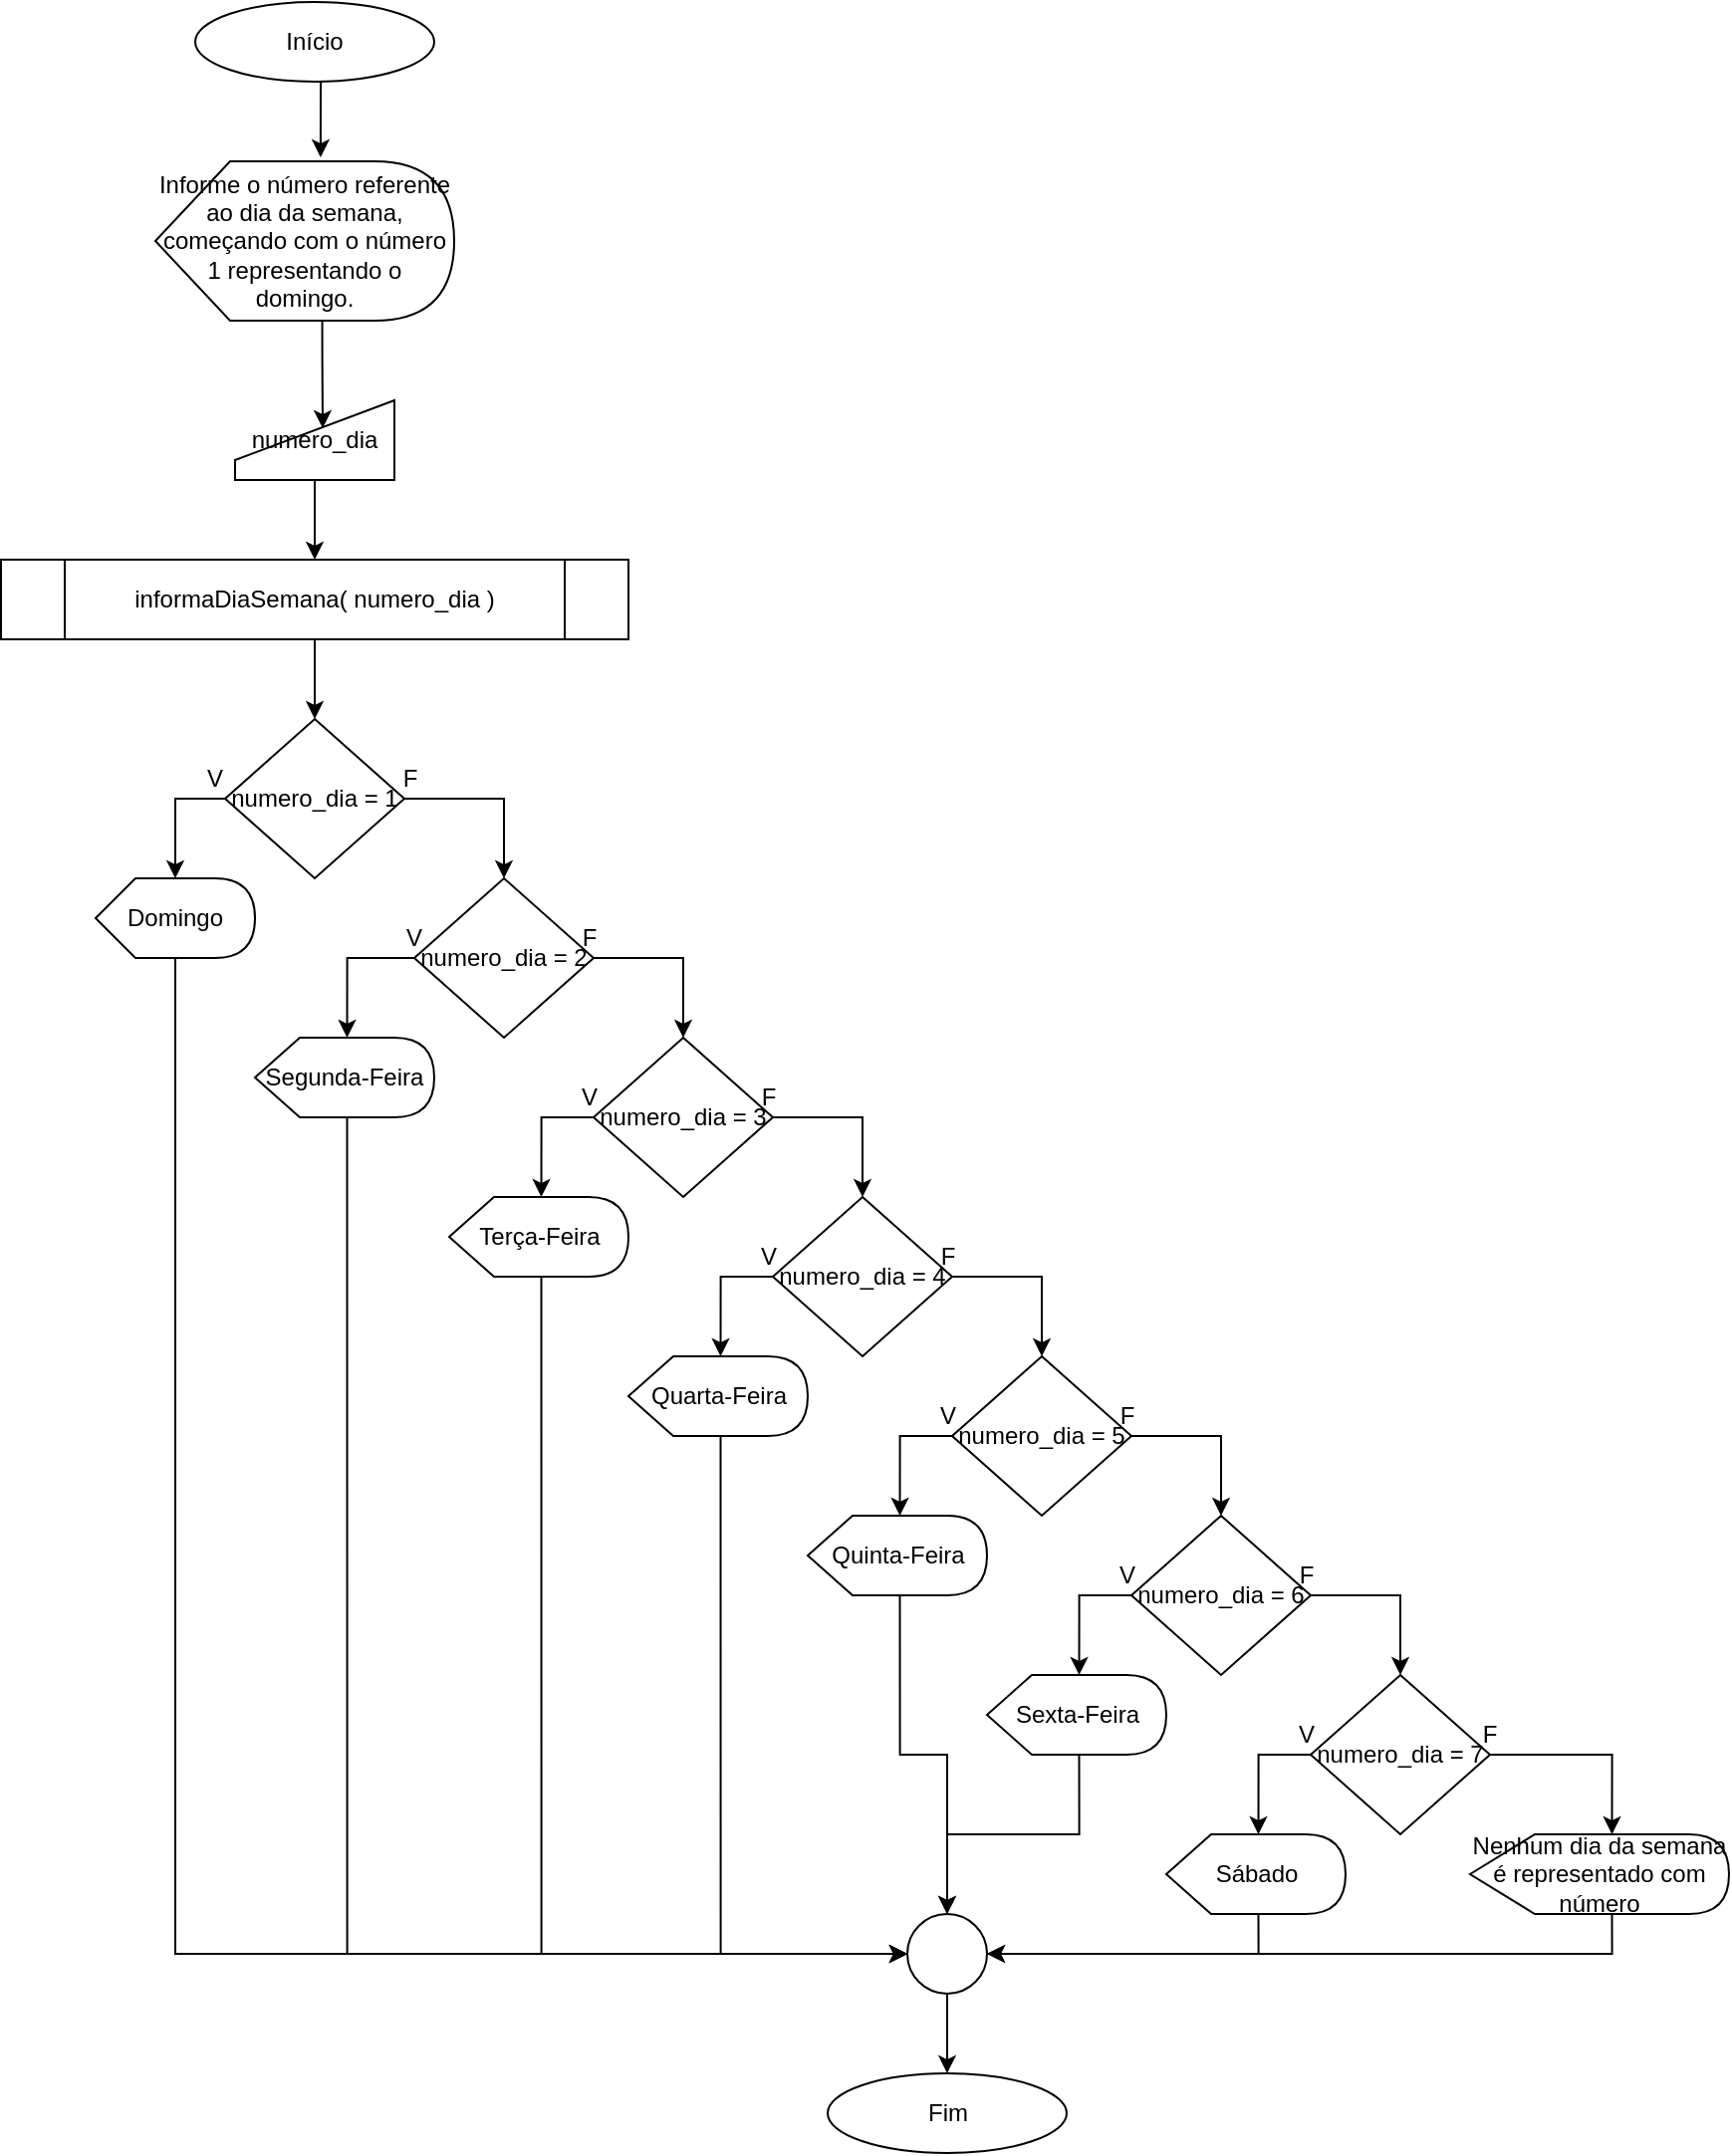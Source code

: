 <mxfile version="14.6.5" type="device"><diagram id="CD0vpHz_uavr8RlDsLUW" name="Page-1"><mxGraphModel dx="1935" dy="380" grid="1" gridSize="10" guides="1" tooltips="1" connect="1" arrows="1" fold="1" page="1" pageScale="1" pageWidth="827" pageHeight="1169" math="0" shadow="0"><root><mxCell id="0"/><mxCell id="1" parent="0"/><mxCell id="WT2hpVMTg223bex8HCAT-1" style="edgeStyle=orthogonalEdgeStyle;rounded=0;orthogonalLoop=1;jettySize=auto;html=1;exitX=0.5;exitY=1;exitDx=0;exitDy=0;entryX=0.553;entryY=-0.025;entryDx=0;entryDy=0;entryPerimeter=0;" edge="1" parent="1" source="FnTM6k5wVBj6aO050BR_-1" target="FnTM6k5wVBj6aO050BR_-5"><mxGeometry relative="1" as="geometry"/></mxCell><mxCell id="FnTM6k5wVBj6aO050BR_-1" value="Início" style="ellipse;whiteSpace=wrap;html=1;" parent="1" vertex="1"><mxGeometry x="80" y="40" width="120" height="40" as="geometry"/></mxCell><mxCell id="FnTM6k5wVBj6aO050BR_-2" value="Fim" style="ellipse;whiteSpace=wrap;html=1;" parent="1" vertex="1"><mxGeometry x="397.5" y="1080" width="120" height="40" as="geometry"/></mxCell><mxCell id="WT2hpVMTg223bex8HCAT-4" style="edgeStyle=orthogonalEdgeStyle;rounded=0;orthogonalLoop=1;jettySize=auto;html=1;exitX=0.5;exitY=1;exitDx=0;exitDy=0;entryX=0.5;entryY=0;entryDx=0;entryDy=0;" edge="1" parent="1" source="FnTM6k5wVBj6aO050BR_-3" target="FnTM6k5wVBj6aO050BR_-13"><mxGeometry relative="1" as="geometry"/></mxCell><mxCell id="FnTM6k5wVBj6aO050BR_-3" value="informaDiaSemana( numero_dia )" style="shape=process;whiteSpace=wrap;html=1;backgroundOutline=1;" parent="1" vertex="1"><mxGeometry x="-17.5" y="320" width="315" height="40" as="geometry"/></mxCell><mxCell id="FnTM6k5wVBj6aO050BR_-9" style="edgeStyle=orthogonalEdgeStyle;rounded=0;orthogonalLoop=1;jettySize=auto;html=1;exitX=0;exitY=0;exitDx=83.75;exitDy=40;exitPerimeter=0;entryX=0.55;entryY=0.35;entryDx=0;entryDy=0;entryPerimeter=0;" parent="1" source="FnTM6k5wVBj6aO050BR_-5" target="FnTM6k5wVBj6aO050BR_-8" edge="1"><mxGeometry relative="1" as="geometry"/></mxCell><mxCell id="FnTM6k5wVBj6aO050BR_-5" value="Informe o número referente ao dia da semana, começando com o número 1 representando o domingo." style="shape=display;whiteSpace=wrap;html=1;" parent="1" vertex="1"><mxGeometry x="60" y="120" width="150" height="80" as="geometry"/></mxCell><mxCell id="FnTM6k5wVBj6aO050BR_-10" style="edgeStyle=orthogonalEdgeStyle;rounded=0;orthogonalLoop=1;jettySize=auto;html=1;exitX=0.5;exitY=1;exitDx=0;exitDy=0;entryX=0.5;entryY=0;entryDx=0;entryDy=0;" parent="1" source="FnTM6k5wVBj6aO050BR_-8" target="FnTM6k5wVBj6aO050BR_-3" edge="1"><mxGeometry relative="1" as="geometry"/></mxCell><mxCell id="FnTM6k5wVBj6aO050BR_-8" value="numero_dia" style="shape=manualInput;whiteSpace=wrap;html=1;" parent="1" vertex="1"><mxGeometry x="100" y="240" width="80" height="40" as="geometry"/></mxCell><mxCell id="WT2hpVMTg223bex8HCAT-5" style="edgeStyle=orthogonalEdgeStyle;rounded=0;orthogonalLoop=1;jettySize=auto;html=1;exitX=0;exitY=0.5;exitDx=0;exitDy=0;entryX=0;entryY=0;entryDx=40;entryDy=0;entryPerimeter=0;" edge="1" parent="1" source="FnTM6k5wVBj6aO050BR_-13" target="FnTM6k5wVBj6aO050BR_-15"><mxGeometry relative="1" as="geometry"/></mxCell><mxCell id="WT2hpVMTg223bex8HCAT-7" style="edgeStyle=orthogonalEdgeStyle;rounded=0;orthogonalLoop=1;jettySize=auto;html=1;exitX=1;exitY=0.5;exitDx=0;exitDy=0;entryX=0.5;entryY=0;entryDx=0;entryDy=0;" edge="1" parent="1" source="FnTM6k5wVBj6aO050BR_-13" target="WT2hpVMTg223bex8HCAT-6"><mxGeometry relative="1" as="geometry"/></mxCell><mxCell id="FnTM6k5wVBj6aO050BR_-13" value="numero_dia = 1" style="rhombus;whiteSpace=wrap;html=1;" parent="1" vertex="1"><mxGeometry x="95" y="400" width="90" height="80" as="geometry"/></mxCell><mxCell id="WT2hpVMTg223bex8HCAT-44" style="edgeStyle=orthogonalEdgeStyle;rounded=0;orthogonalLoop=1;jettySize=auto;html=1;exitX=0;exitY=0;exitDx=40;exitDy=40;exitPerimeter=0;entryX=0;entryY=0.5;entryDx=0;entryDy=0;" edge="1" parent="1" source="FnTM6k5wVBj6aO050BR_-15" target="WT2hpVMTg223bex8HCAT-35"><mxGeometry relative="1" as="geometry"/></mxCell><mxCell id="FnTM6k5wVBj6aO050BR_-15" value="Domingo" style="shape=display;whiteSpace=wrap;html=1;" parent="1" vertex="1"><mxGeometry x="30" y="480" width="80" height="40" as="geometry"/></mxCell><mxCell id="FnTM6k5wVBj6aO050BR_-20" value="V" style="text;html=1;strokeColor=none;fillColor=none;align=center;verticalAlign=middle;whiteSpace=wrap;rounded=0;" parent="1" vertex="1"><mxGeometry x="70" y="420" width="40" height="20" as="geometry"/></mxCell><mxCell id="FnTM6k5wVBj6aO050BR_-22" value="F" style="text;html=1;strokeColor=none;fillColor=none;align=center;verticalAlign=middle;whiteSpace=wrap;rounded=0;" parent="1" vertex="1"><mxGeometry x="167.5" y="420" width="40" height="20" as="geometry"/></mxCell><mxCell id="WT2hpVMTg223bex8HCAT-43" style="edgeStyle=orthogonalEdgeStyle;rounded=0;orthogonalLoop=1;jettySize=auto;html=1;exitX=0;exitY=0;exitDx=46.25;exitDy=40;exitPerimeter=0;entryX=0;entryY=0.5;entryDx=0;entryDy=0;" edge="1" parent="1" source="WT2hpVMTg223bex8HCAT-3" target="WT2hpVMTg223bex8HCAT-35"><mxGeometry relative="1" as="geometry"/></mxCell><mxCell id="WT2hpVMTg223bex8HCAT-3" value="Segunda-Feira" style="shape=display;whiteSpace=wrap;html=1;" vertex="1" parent="1"><mxGeometry x="110" y="560" width="90" height="40" as="geometry"/></mxCell><mxCell id="WT2hpVMTg223bex8HCAT-12" style="edgeStyle=orthogonalEdgeStyle;rounded=0;orthogonalLoop=1;jettySize=auto;html=1;exitX=1;exitY=0.5;exitDx=0;exitDy=0;entryX=0.5;entryY=0;entryDx=0;entryDy=0;" edge="1" parent="1" source="WT2hpVMTg223bex8HCAT-6" target="WT2hpVMTg223bex8HCAT-9"><mxGeometry relative="1" as="geometry"/></mxCell><mxCell id="WT2hpVMTg223bex8HCAT-14" style="edgeStyle=orthogonalEdgeStyle;rounded=0;orthogonalLoop=1;jettySize=auto;html=1;exitX=0;exitY=0.5;exitDx=0;exitDy=0;entryX=0;entryY=0;entryDx=46.25;entryDy=0;entryPerimeter=0;" edge="1" parent="1" source="WT2hpVMTg223bex8HCAT-6" target="WT2hpVMTg223bex8HCAT-3"><mxGeometry relative="1" as="geometry"/></mxCell><mxCell id="WT2hpVMTg223bex8HCAT-6" value="numero_dia = 2" style="rhombus;whiteSpace=wrap;html=1;" vertex="1" parent="1"><mxGeometry x="190" y="480" width="90" height="80" as="geometry"/></mxCell><mxCell id="WT2hpVMTg223bex8HCAT-15" style="edgeStyle=orthogonalEdgeStyle;rounded=0;orthogonalLoop=1;jettySize=auto;html=1;exitX=0;exitY=0.5;exitDx=0;exitDy=0;entryX=0;entryY=0;entryDx=46.25;entryDy=0;entryPerimeter=0;" edge="1" parent="1" source="WT2hpVMTg223bex8HCAT-9" target="WT2hpVMTg223bex8HCAT-10"><mxGeometry relative="1" as="geometry"/></mxCell><mxCell id="WT2hpVMTg223bex8HCAT-17" style="edgeStyle=orthogonalEdgeStyle;rounded=0;orthogonalLoop=1;jettySize=auto;html=1;exitX=1;exitY=0.5;exitDx=0;exitDy=0;entryX=0.5;entryY=0;entryDx=0;entryDy=0;" edge="1" parent="1" source="WT2hpVMTg223bex8HCAT-9" target="WT2hpVMTg223bex8HCAT-16"><mxGeometry relative="1" as="geometry"/></mxCell><mxCell id="WT2hpVMTg223bex8HCAT-9" value="numero_dia = 3" style="rhombus;whiteSpace=wrap;html=1;" vertex="1" parent="1"><mxGeometry x="280" y="560" width="90" height="80" as="geometry"/></mxCell><mxCell id="WT2hpVMTg223bex8HCAT-42" style="edgeStyle=orthogonalEdgeStyle;rounded=0;orthogonalLoop=1;jettySize=auto;html=1;exitX=0;exitY=0;exitDx=46.25;exitDy=40;exitPerimeter=0;entryX=0;entryY=0.5;entryDx=0;entryDy=0;" edge="1" parent="1" source="WT2hpVMTg223bex8HCAT-10" target="WT2hpVMTg223bex8HCAT-35"><mxGeometry relative="1" as="geometry"/></mxCell><mxCell id="WT2hpVMTg223bex8HCAT-10" value="Terça-Feira" style="shape=display;whiteSpace=wrap;html=1;" vertex="1" parent="1"><mxGeometry x="207.5" y="640" width="90" height="40" as="geometry"/></mxCell><mxCell id="WT2hpVMTg223bex8HCAT-19" style="edgeStyle=orthogonalEdgeStyle;rounded=0;orthogonalLoop=1;jettySize=auto;html=1;exitX=0;exitY=0.5;exitDx=0;exitDy=0;entryX=0;entryY=0;entryDx=46.25;entryDy=0;entryPerimeter=0;" edge="1" parent="1" source="WT2hpVMTg223bex8HCAT-16" target="WT2hpVMTg223bex8HCAT-18"><mxGeometry relative="1" as="geometry"/></mxCell><mxCell id="WT2hpVMTg223bex8HCAT-21" style="edgeStyle=orthogonalEdgeStyle;rounded=0;orthogonalLoop=1;jettySize=auto;html=1;exitX=1;exitY=0.5;exitDx=0;exitDy=0;entryX=0.5;entryY=0;entryDx=0;entryDy=0;" edge="1" parent="1" source="WT2hpVMTg223bex8HCAT-16" target="WT2hpVMTg223bex8HCAT-20"><mxGeometry relative="1" as="geometry"/></mxCell><mxCell id="WT2hpVMTg223bex8HCAT-16" value="numero_dia = 4" style="rhombus;whiteSpace=wrap;html=1;" vertex="1" parent="1"><mxGeometry x="370" y="640" width="90" height="80" as="geometry"/></mxCell><mxCell id="WT2hpVMTg223bex8HCAT-41" style="edgeStyle=orthogonalEdgeStyle;rounded=0;orthogonalLoop=1;jettySize=auto;html=1;exitX=0;exitY=0;exitDx=46.25;exitDy=40;exitPerimeter=0;entryX=0;entryY=0.5;entryDx=0;entryDy=0;" edge="1" parent="1" source="WT2hpVMTg223bex8HCAT-18" target="WT2hpVMTg223bex8HCAT-35"><mxGeometry relative="1" as="geometry"/></mxCell><mxCell id="WT2hpVMTg223bex8HCAT-18" value="Quarta-Feira" style="shape=display;whiteSpace=wrap;html=1;" vertex="1" parent="1"><mxGeometry x="297.5" y="720" width="90" height="40" as="geometry"/></mxCell><mxCell id="WT2hpVMTg223bex8HCAT-23" style="edgeStyle=orthogonalEdgeStyle;rounded=0;orthogonalLoop=1;jettySize=auto;html=1;exitX=0;exitY=0.5;exitDx=0;exitDy=0;entryX=0;entryY=0;entryDx=46.25;entryDy=0;entryPerimeter=0;" edge="1" parent="1" source="WT2hpVMTg223bex8HCAT-20" target="WT2hpVMTg223bex8HCAT-22"><mxGeometry relative="1" as="geometry"/></mxCell><mxCell id="WT2hpVMTg223bex8HCAT-25" style="edgeStyle=orthogonalEdgeStyle;rounded=0;orthogonalLoop=1;jettySize=auto;html=1;exitX=1;exitY=0.5;exitDx=0;exitDy=0;entryX=0.5;entryY=0;entryDx=0;entryDy=0;" edge="1" parent="1" source="WT2hpVMTg223bex8HCAT-20" target="WT2hpVMTg223bex8HCAT-24"><mxGeometry relative="1" as="geometry"/></mxCell><mxCell id="WT2hpVMTg223bex8HCAT-20" value="numero_dia = 5" style="rhombus;whiteSpace=wrap;html=1;" vertex="1" parent="1"><mxGeometry x="460" y="720" width="90" height="80" as="geometry"/></mxCell><mxCell id="WT2hpVMTg223bex8HCAT-40" style="edgeStyle=orthogonalEdgeStyle;rounded=0;orthogonalLoop=1;jettySize=auto;html=1;exitX=0;exitY=0;exitDx=46.25;exitDy=40;exitPerimeter=0;entryX=0.5;entryY=0;entryDx=0;entryDy=0;" edge="1" parent="1" source="WT2hpVMTg223bex8HCAT-22" target="WT2hpVMTg223bex8HCAT-35"><mxGeometry relative="1" as="geometry"/></mxCell><mxCell id="WT2hpVMTg223bex8HCAT-22" value="Quinta-Feira" style="shape=display;whiteSpace=wrap;html=1;" vertex="1" parent="1"><mxGeometry x="387.5" y="800" width="90" height="40" as="geometry"/></mxCell><mxCell id="WT2hpVMTg223bex8HCAT-27" style="edgeStyle=orthogonalEdgeStyle;rounded=0;orthogonalLoop=1;jettySize=auto;html=1;exitX=0;exitY=0.5;exitDx=0;exitDy=0;entryX=0;entryY=0;entryDx=46.25;entryDy=0;entryPerimeter=0;" edge="1" parent="1" source="WT2hpVMTg223bex8HCAT-24" target="WT2hpVMTg223bex8HCAT-26"><mxGeometry relative="1" as="geometry"/></mxCell><mxCell id="WT2hpVMTg223bex8HCAT-29" style="edgeStyle=orthogonalEdgeStyle;rounded=0;orthogonalLoop=1;jettySize=auto;html=1;exitX=1;exitY=0.5;exitDx=0;exitDy=0;entryX=0.5;entryY=0;entryDx=0;entryDy=0;" edge="1" parent="1" source="WT2hpVMTg223bex8HCAT-24" target="WT2hpVMTg223bex8HCAT-28"><mxGeometry relative="1" as="geometry"/></mxCell><mxCell id="WT2hpVMTg223bex8HCAT-24" value="numero_dia = 6" style="rhombus;whiteSpace=wrap;html=1;" vertex="1" parent="1"><mxGeometry x="550" y="800" width="90" height="80" as="geometry"/></mxCell><mxCell id="WT2hpVMTg223bex8HCAT-39" style="edgeStyle=orthogonalEdgeStyle;rounded=0;orthogonalLoop=1;jettySize=auto;html=1;exitX=0;exitY=0;exitDx=46.25;exitDy=40;exitPerimeter=0;entryX=0.5;entryY=0;entryDx=0;entryDy=0;" edge="1" parent="1" source="WT2hpVMTg223bex8HCAT-26" target="WT2hpVMTg223bex8HCAT-35"><mxGeometry relative="1" as="geometry"/></mxCell><mxCell id="WT2hpVMTg223bex8HCAT-26" value="Sexta-Feira" style="shape=display;whiteSpace=wrap;html=1;" vertex="1" parent="1"><mxGeometry x="477.5" y="880" width="90" height="40" as="geometry"/></mxCell><mxCell id="WT2hpVMTg223bex8HCAT-31" style="edgeStyle=orthogonalEdgeStyle;rounded=0;orthogonalLoop=1;jettySize=auto;html=1;exitX=0;exitY=0.5;exitDx=0;exitDy=0;entryX=0;entryY=0;entryDx=46.25;entryDy=0;entryPerimeter=0;" edge="1" parent="1" source="WT2hpVMTg223bex8HCAT-28" target="WT2hpVMTg223bex8HCAT-30"><mxGeometry relative="1" as="geometry"/></mxCell><mxCell id="WT2hpVMTg223bex8HCAT-34" style="edgeStyle=orthogonalEdgeStyle;rounded=0;orthogonalLoop=1;jettySize=auto;html=1;exitX=1;exitY=0.5;exitDx=0;exitDy=0;entryX=0;entryY=0;entryDx=71.25;entryDy=0;entryPerimeter=0;" edge="1" parent="1" source="WT2hpVMTg223bex8HCAT-28" target="WT2hpVMTg223bex8HCAT-33"><mxGeometry relative="1" as="geometry"/></mxCell><mxCell id="WT2hpVMTg223bex8HCAT-28" value="numero_dia = 7" style="rhombus;whiteSpace=wrap;html=1;" vertex="1" parent="1"><mxGeometry x="640" y="880" width="90" height="80" as="geometry"/></mxCell><mxCell id="WT2hpVMTg223bex8HCAT-37" style="edgeStyle=orthogonalEdgeStyle;rounded=0;orthogonalLoop=1;jettySize=auto;html=1;exitX=0;exitY=0;exitDx=46.25;exitDy=40;exitPerimeter=0;entryX=1;entryY=0.5;entryDx=0;entryDy=0;" edge="1" parent="1" source="WT2hpVMTg223bex8HCAT-30" target="WT2hpVMTg223bex8HCAT-35"><mxGeometry relative="1" as="geometry"/></mxCell><mxCell id="WT2hpVMTg223bex8HCAT-30" value="Sábado" style="shape=display;whiteSpace=wrap;html=1;" vertex="1" parent="1"><mxGeometry x="567.5" y="960" width="90" height="40" as="geometry"/></mxCell><mxCell id="WT2hpVMTg223bex8HCAT-38" style="edgeStyle=orthogonalEdgeStyle;rounded=0;orthogonalLoop=1;jettySize=auto;html=1;exitX=0;exitY=0;exitDx=71.25;exitDy=40;exitPerimeter=0;entryX=1;entryY=0.5;entryDx=0;entryDy=0;" edge="1" parent="1" source="WT2hpVMTg223bex8HCAT-33" target="WT2hpVMTg223bex8HCAT-35"><mxGeometry relative="1" as="geometry"/></mxCell><mxCell id="WT2hpVMTg223bex8HCAT-33" value="Nenhum dia da semana é representado com número" style="shape=display;whiteSpace=wrap;html=1;" vertex="1" parent="1"><mxGeometry x="720" y="960" width="130" height="40" as="geometry"/></mxCell><mxCell id="WT2hpVMTg223bex8HCAT-36" style="edgeStyle=orthogonalEdgeStyle;rounded=0;orthogonalLoop=1;jettySize=auto;html=1;exitX=0.5;exitY=1;exitDx=0;exitDy=0;entryX=0.5;entryY=0;entryDx=0;entryDy=0;" edge="1" parent="1" source="WT2hpVMTg223bex8HCAT-35" target="FnTM6k5wVBj6aO050BR_-2"><mxGeometry relative="1" as="geometry"/></mxCell><mxCell id="WT2hpVMTg223bex8HCAT-35" value="" style="ellipse;whiteSpace=wrap;html=1;aspect=fixed;" vertex="1" parent="1"><mxGeometry x="437.5" y="1000" width="40" height="40" as="geometry"/></mxCell><mxCell id="WT2hpVMTg223bex8HCAT-45" value="V" style="text;html=1;strokeColor=none;fillColor=none;align=center;verticalAlign=middle;whiteSpace=wrap;rounded=0;" vertex="1" parent="1"><mxGeometry x="170" y="500" width="40" height="20" as="geometry"/></mxCell><mxCell id="WT2hpVMTg223bex8HCAT-46" value="F" style="text;html=1;strokeColor=none;fillColor=none;align=center;verticalAlign=middle;whiteSpace=wrap;rounded=0;" vertex="1" parent="1"><mxGeometry x="257.5" y="500" width="40" height="20" as="geometry"/></mxCell><mxCell id="WT2hpVMTg223bex8HCAT-47" value="V" style="text;html=1;strokeColor=none;fillColor=none;align=center;verticalAlign=middle;whiteSpace=wrap;rounded=0;" vertex="1" parent="1"><mxGeometry x="257.5" y="580" width="40" height="20" as="geometry"/></mxCell><mxCell id="WT2hpVMTg223bex8HCAT-48" value="V" style="text;html=1;strokeColor=none;fillColor=none;align=center;verticalAlign=middle;whiteSpace=wrap;rounded=0;" vertex="1" parent="1"><mxGeometry x="347.5" y="660" width="40" height="20" as="geometry"/></mxCell><mxCell id="WT2hpVMTg223bex8HCAT-49" value="F" style="text;html=1;strokeColor=none;fillColor=none;align=center;verticalAlign=middle;whiteSpace=wrap;rounded=0;" vertex="1" parent="1"><mxGeometry x="347.5" y="580" width="40" height="20" as="geometry"/></mxCell><mxCell id="WT2hpVMTg223bex8HCAT-50" value="F" style="text;html=1;strokeColor=none;fillColor=none;align=center;verticalAlign=middle;whiteSpace=wrap;rounded=0;" vertex="1" parent="1"><mxGeometry x="437.5" y="660" width="40" height="20" as="geometry"/></mxCell><mxCell id="WT2hpVMTg223bex8HCAT-51" value="V" style="text;html=1;strokeColor=none;fillColor=none;align=center;verticalAlign=middle;whiteSpace=wrap;rounded=0;" vertex="1" parent="1"><mxGeometry x="437.5" y="740" width="40" height="20" as="geometry"/></mxCell><mxCell id="WT2hpVMTg223bex8HCAT-52" value="V" style="text;html=1;strokeColor=none;fillColor=none;align=center;verticalAlign=middle;whiteSpace=wrap;rounded=0;" vertex="1" parent="1"><mxGeometry x="527.5" y="820" width="40" height="20" as="geometry"/></mxCell><mxCell id="WT2hpVMTg223bex8HCAT-53" value="V" style="text;html=1;strokeColor=none;fillColor=none;align=center;verticalAlign=middle;whiteSpace=wrap;rounded=0;" vertex="1" parent="1"><mxGeometry x="617.5" y="900" width="40" height="20" as="geometry"/></mxCell><mxCell id="WT2hpVMTg223bex8HCAT-54" value="F" style="text;html=1;strokeColor=none;fillColor=none;align=center;verticalAlign=middle;whiteSpace=wrap;rounded=0;" vertex="1" parent="1"><mxGeometry x="527.5" y="740" width="40" height="20" as="geometry"/></mxCell><mxCell id="WT2hpVMTg223bex8HCAT-55" value="F" style="text;html=1;strokeColor=none;fillColor=none;align=center;verticalAlign=middle;whiteSpace=wrap;rounded=0;" vertex="1" parent="1"><mxGeometry x="617.5" y="820" width="40" height="20" as="geometry"/></mxCell><mxCell id="WT2hpVMTg223bex8HCAT-56" value="F" style="text;html=1;strokeColor=none;fillColor=none;align=center;verticalAlign=middle;whiteSpace=wrap;rounded=0;" vertex="1" parent="1"><mxGeometry x="710" y="900" width="40" height="20" as="geometry"/></mxCell></root></mxGraphModel></diagram></mxfile>
